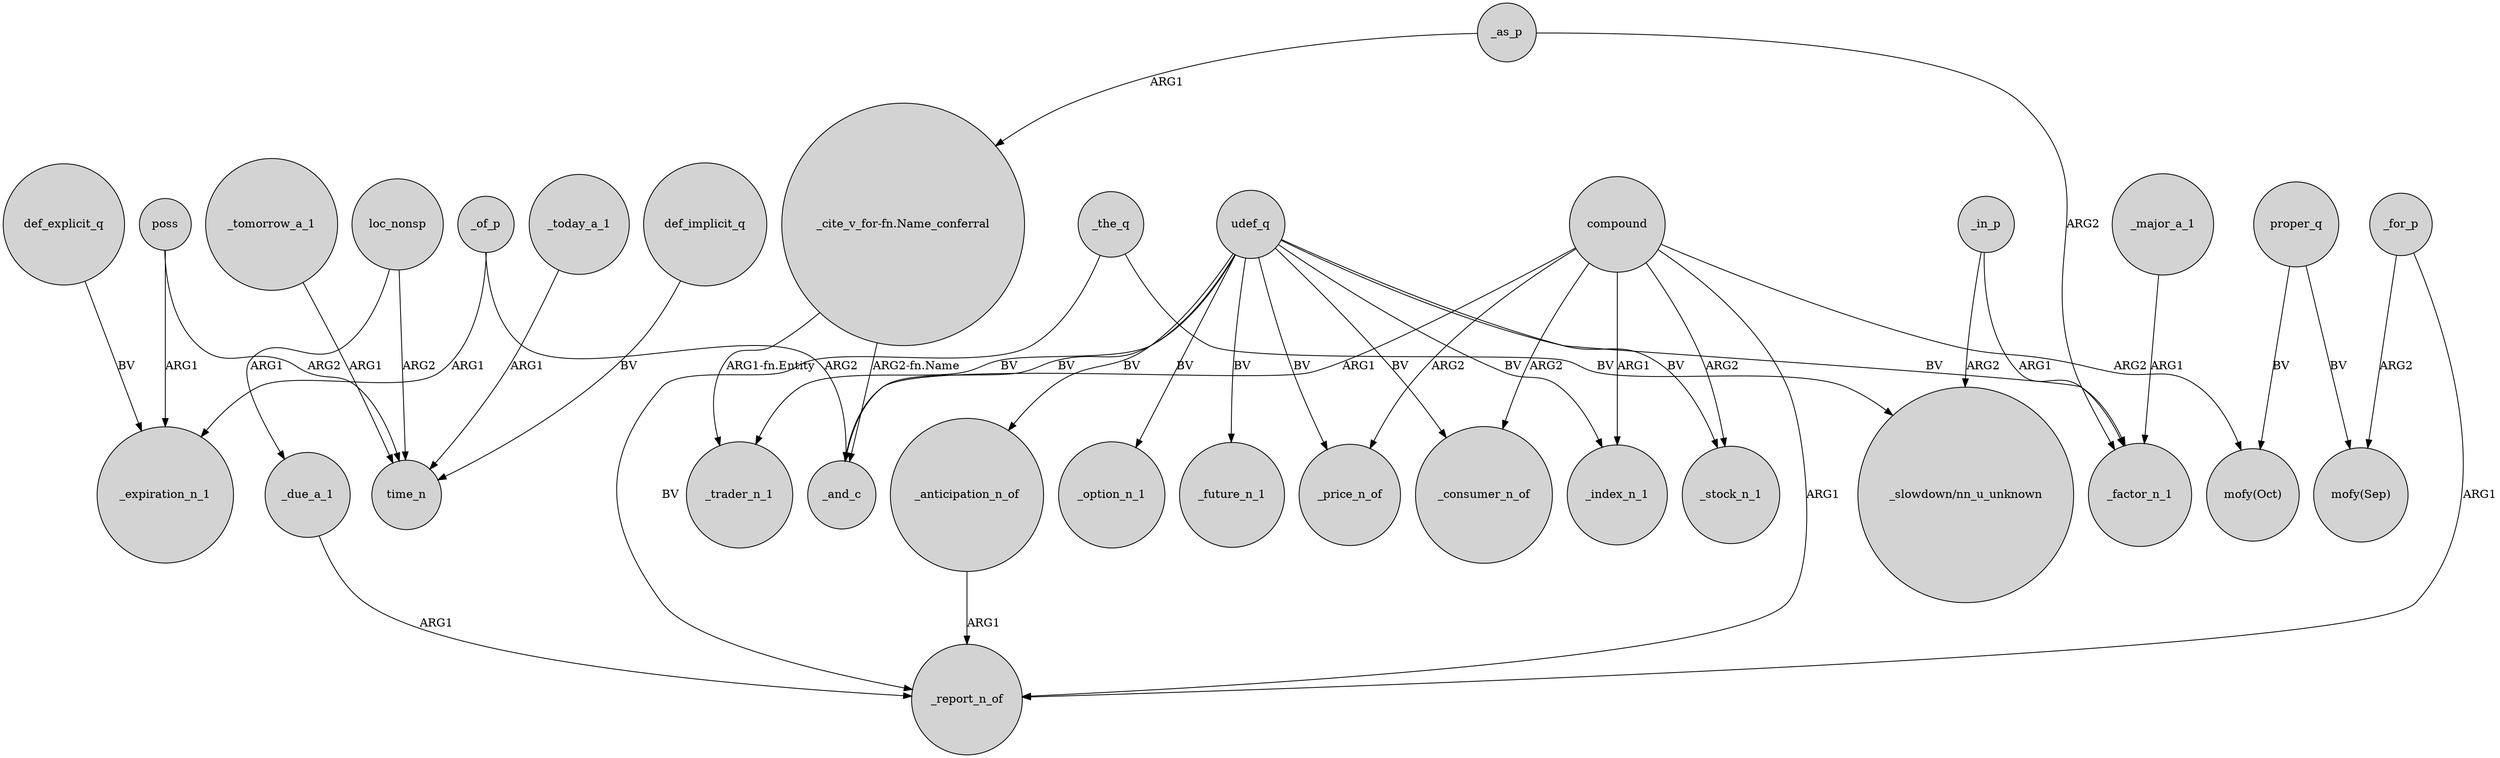 digraph {
	node [shape=circle style=filled]
	compound -> _and_c [label=ARG1]
	_of_p -> _and_c [label=ARG2]
	_of_p -> _expiration_n_1 [label=ARG1]
	def_explicit_q -> _expiration_n_1 [label=BV]
	_due_a_1 -> _report_n_of [label=ARG1]
	"_cite_v_for-fn.Name_conferral" -> _trader_n_1 [label="ARG1-fn.Entity"]
	udef_q -> _price_n_of [label=BV]
	_the_q -> "_slowdown/nn_u_unknown" [label=BV]
	udef_q -> _option_n_1 [label=BV]
	_as_p -> _factor_n_1 [label=ARG2]
	_the_q -> _report_n_of [label=BV]
	udef_q -> _index_n_1 [label=BV]
	udef_q -> _future_n_1 [label=BV]
	udef_q -> _and_c [label=BV]
	_for_p -> "mofy(Sep)" [label=ARG2]
	udef_q -> _trader_n_1 [label=BV]
	udef_q -> _stock_n_1 [label=BV]
	compound -> _price_n_of [label=ARG2]
	_major_a_1 -> _factor_n_1 [label=ARG1]
	_for_p -> _report_n_of [label=ARG1]
	compound -> _stock_n_1 [label=ARG2]
	udef_q -> _factor_n_1 [label=BV]
	udef_q -> _anticipation_n_of [label=BV]
	_anticipation_n_of -> _report_n_of [label=ARG1]
	_in_p -> _factor_n_1 [label=ARG1]
	"_cite_v_for-fn.Name_conferral" -> _and_c [label="ARG2-fn.Name"]
	compound -> _index_n_1 [label=ARG1]
	loc_nonsp -> _due_a_1 [label=ARG1]
	udef_q -> _consumer_n_of [label=BV]
	_tomorrow_a_1 -> time_n [label=ARG1]
	_today_a_1 -> time_n [label=ARG1]
	poss -> time_n [label=ARG2]
	proper_q -> "mofy(Oct)" [label=BV]
	proper_q -> "mofy(Sep)" [label=BV]
	loc_nonsp -> time_n [label=ARG2]
	compound -> _consumer_n_of [label=ARG2]
	compound -> _report_n_of [label=ARG1]
	def_implicit_q -> time_n [label=BV]
	poss -> _expiration_n_1 [label=ARG1]
	_as_p -> "_cite_v_for-fn.Name_conferral" [label=ARG1]
	compound -> "mofy(Oct)" [label=ARG2]
	_in_p -> "_slowdown/nn_u_unknown" [label=ARG2]
}
